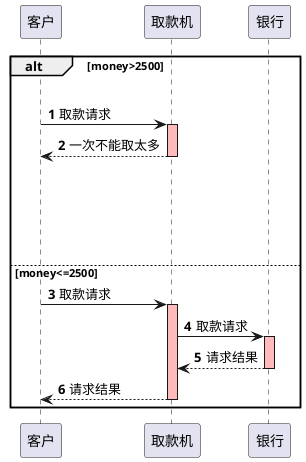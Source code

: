 @startuml
'https://plantuml.com/sequence-diagram

autonumber

alt money>2500
|||
客户 -> 取款机: 取款请求
activate 取款机 #FFBBBB
取款机 --> 客户: 一次不能取太多
||100||
deactivate 取款机

else money<=2500
客户 -> 取款机: 取款请求
activate 取款机 #FFBBBB
取款机 -> 银行: 取款请求
activate 银行 #FFBBBB
银行 --> 取款机: 请求结果
deactivate 银行
取款机 --> 客户: 请求结果
deactivate 取款机
end
@enduml